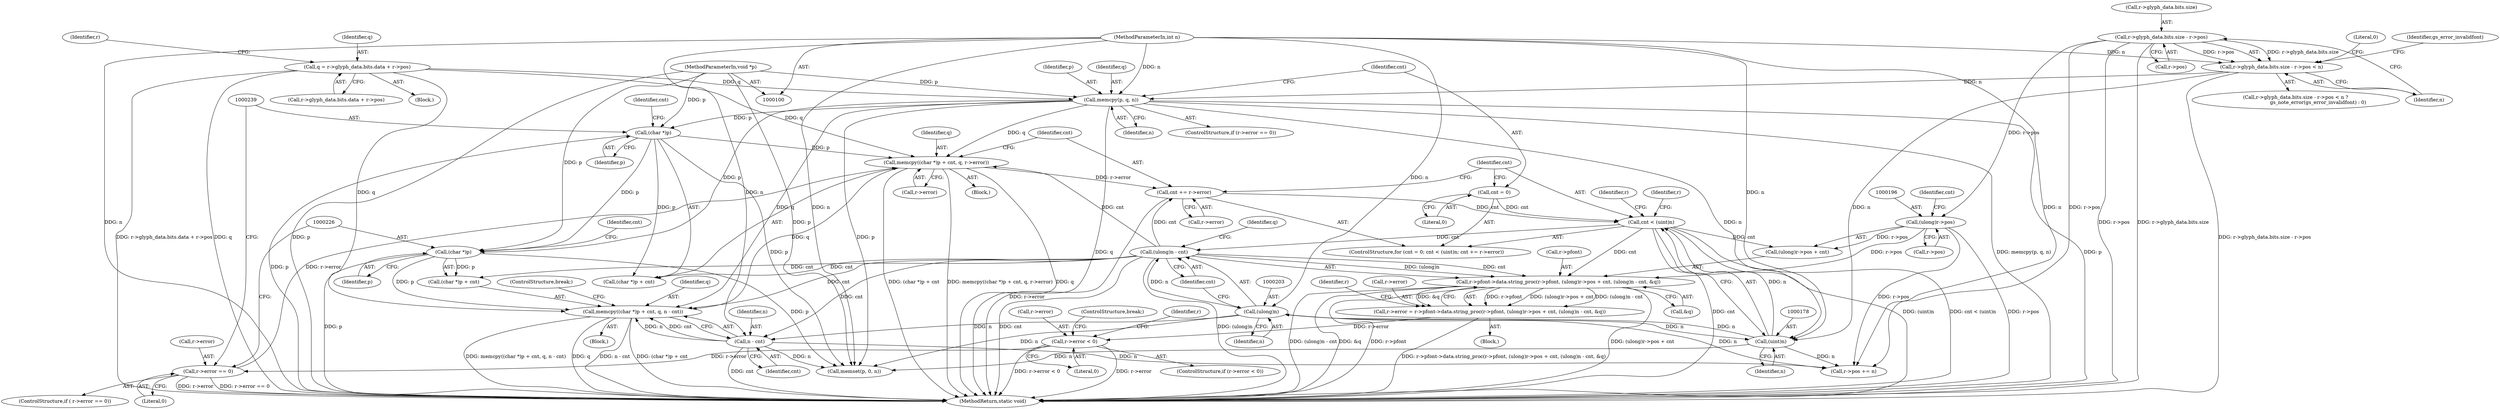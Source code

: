 digraph "1_ghostscript_937ccd17ac65935633b2ebc06cb7089b91e17e6b@API" {
"1000223" [label="(Call,memcpy((char *)p + cnt, q, n - cnt))"];
"1000225" [label="(Call,(char *)p)"];
"1000238" [label="(Call,(char *)p)"];
"1000166" [label="(Call,memcpy(p, q, n))"];
"1000102" [label="(MethodParameterIn,void *p)"];
"1000126" [label="(Call,q = r->glyph_data.bits.data + r->pos)"];
"1000144" [label="(Call,r->glyph_data.bits.size - r->pos < n)"];
"1000145" [label="(Call,r->glyph_data.bits.size - r->pos)"];
"1000103" [label="(MethodParameterIn,int n)"];
"1000201" [label="(Call,(ulong)n - cnt)"];
"1000202" [label="(Call,(ulong)n)"];
"1000177" [label="(Call,(uint)n)"];
"1000175" [label="(Call,cnt < (uint)n)"];
"1000180" [label="(Call,cnt += r->error)"];
"1000236" [label="(Call,memcpy((char *)p + cnt, q, r->error))"];
"1000217" [label="(Call,r->error == 0)"];
"1000209" [label="(Call,r->error < 0)"];
"1000186" [label="(Call,r->error = r->pfont->data.string_proc(r->pfont, (ulong)r->pos + cnt, (ulong)n - cnt, &q))"];
"1000190" [label="(Call,r->pfont->data.string_proc(r->pfont, (ulong)r->pos + cnt, (ulong)n - cnt, &q))"];
"1000195" [label="(Call,(ulong)r->pos)"];
"1000172" [label="(Call,cnt = 0)"];
"1000230" [label="(Call,n - cnt)"];
"1000143" [label="(Call,r->glyph_data.bits.size - r->pos < n ?\n                             gs_note_error(gs_error_invalidfont) : 0)"];
"1000175" [label="(Call,cnt < (uint)n)"];
"1000180" [label="(Call,cnt += r->error)"];
"1000141" [label="(Identifier,r)"];
"1000169" [label="(Identifier,n)"];
"1000159" [label="(Literal,0)"];
"1000191" [label="(Call,r->pfont)"];
"1000210" [label="(Call,r->error)"];
"1000233" [label="(ControlStructure,break;)"];
"1000177" [label="(Call,(uint)n)"];
"1000235" [label="(Block,)"];
"1000194" [label="(Call,(ulong)r->pos + cnt)"];
"1000190" [label="(Call,r->pfont->data.string_proc(r->pfont, (ulong)r->pos + cnt, (ulong)n - cnt, &q))"];
"1000213" [label="(Literal,0)"];
"1000102" [label="(MethodParameterIn,void *p)"];
"1000256" [label="(Call,r->pos += n)"];
"1000197" [label="(Call,r->pos)"];
"1000209" [label="(Call,r->error < 0)"];
"1000242" [label="(Identifier,q)"];
"1000187" [label="(Call,r->error)"];
"1000127" [label="(Identifier,q)"];
"1000214" [label="(ControlStructure,break;)"];
"1000261" [label="(MethodReturn,static void)"];
"1000208" [label="(ControlStructure,if (r->error < 0))"];
"1000181" [label="(Identifier,cnt)"];
"1000217" [label="(Call,r->error == 0)"];
"1000128" [label="(Call,r->glyph_data.bits.data + r->pos)"];
"1000206" [label="(Call,&q)"];
"1000156" [label="(Identifier,n)"];
"1000167" [label="(Identifier,p)"];
"1000145" [label="(Call,r->glyph_data.bits.size - r->pos)"];
"1000126" [label="(Call,q = r->glyph_data.bits.data + r->pos)"];
"1000232" [label="(Identifier,cnt)"];
"1000168" [label="(Identifier,q)"];
"1000227" [label="(Identifier,p)"];
"1000172" [label="(Call,cnt = 0)"];
"1000236" [label="(Call,memcpy((char *)p + cnt, q, r->error))"];
"1000186" [label="(Call,r->error = r->pfont->data.string_proc(r->pfont, (ulong)r->pos + cnt, (ulong)n - cnt, &q))"];
"1000230" [label="(Call,n - cnt)"];
"1000251" [label="(Call,memset(p, 0, n))"];
"1000231" [label="(Identifier,n)"];
"1000166" [label="(Call,memcpy(p, q, n))"];
"1000144" [label="(Call,r->glyph_data.bits.size - r->pos < n)"];
"1000248" [label="(Identifier,r)"];
"1000204" [label="(Identifier,n)"];
"1000185" [label="(Block,)"];
"1000125" [label="(Block,)"];
"1000229" [label="(Identifier,q)"];
"1000182" [label="(Call,r->error)"];
"1000223" [label="(Call,memcpy((char *)p + cnt, q, n - cnt))"];
"1000173" [label="(Identifier,cnt)"];
"1000195" [label="(Call,(ulong)r->pos)"];
"1000238" [label="(Call,(char *)p)"];
"1000237" [label="(Call,(char *)p + cnt)"];
"1000158" [label="(Identifier,gs_error_invalidfont)"];
"1000240" [label="(Identifier,p)"];
"1000202" [label="(Call,(ulong)n)"];
"1000224" [label="(Call,(char *)p + cnt)"];
"1000219" [label="(Identifier,r)"];
"1000201" [label="(Call,(ulong)n - cnt)"];
"1000211" [label="(Identifier,r)"];
"1000222" [label="(Block,)"];
"1000205" [label="(Identifier,cnt)"];
"1000176" [label="(Identifier,cnt)"];
"1000160" [label="(ControlStructure,if (r->error == 0))"];
"1000216" [label="(ControlStructure,if ( r->error == 0))"];
"1000153" [label="(Call,r->pos)"];
"1000241" [label="(Identifier,cnt)"];
"1000228" [label="(Identifier,cnt)"];
"1000103" [label="(MethodParameterIn,int n)"];
"1000221" [label="(Literal,0)"];
"1000174" [label="(Literal,0)"];
"1000243" [label="(Call,r->error)"];
"1000171" [label="(ControlStructure,for (cnt = 0; cnt < (uint)n; cnt += r->error))"];
"1000200" [label="(Identifier,cnt)"];
"1000225" [label="(Call,(char *)p)"];
"1000207" [label="(Identifier,q)"];
"1000179" [label="(Identifier,n)"];
"1000146" [label="(Call,r->glyph_data.bits.size)"];
"1000188" [label="(Identifier,r)"];
"1000218" [label="(Call,r->error)"];
"1000223" -> "1000222"  [label="AST: "];
"1000223" -> "1000230"  [label="CFG: "];
"1000224" -> "1000223"  [label="AST: "];
"1000229" -> "1000223"  [label="AST: "];
"1000230" -> "1000223"  [label="AST: "];
"1000233" -> "1000223"  [label="CFG: "];
"1000223" -> "1000261"  [label="DDG: memcpy((char *)p + cnt, q, n - cnt)"];
"1000223" -> "1000261"  [label="DDG: q"];
"1000223" -> "1000261"  [label="DDG: n - cnt"];
"1000223" -> "1000261"  [label="DDG: (char *)p + cnt"];
"1000225" -> "1000223"  [label="DDG: p"];
"1000201" -> "1000223"  [label="DDG: cnt"];
"1000166" -> "1000223"  [label="DDG: q"];
"1000126" -> "1000223"  [label="DDG: q"];
"1000236" -> "1000223"  [label="DDG: q"];
"1000230" -> "1000223"  [label="DDG: n"];
"1000230" -> "1000223"  [label="DDG: cnt"];
"1000225" -> "1000224"  [label="AST: "];
"1000225" -> "1000227"  [label="CFG: "];
"1000226" -> "1000225"  [label="AST: "];
"1000227" -> "1000225"  [label="AST: "];
"1000228" -> "1000225"  [label="CFG: "];
"1000225" -> "1000261"  [label="DDG: p"];
"1000225" -> "1000224"  [label="DDG: p"];
"1000238" -> "1000225"  [label="DDG: p"];
"1000166" -> "1000225"  [label="DDG: p"];
"1000102" -> "1000225"  [label="DDG: p"];
"1000225" -> "1000251"  [label="DDG: p"];
"1000238" -> "1000237"  [label="AST: "];
"1000238" -> "1000240"  [label="CFG: "];
"1000239" -> "1000238"  [label="AST: "];
"1000240" -> "1000238"  [label="AST: "];
"1000241" -> "1000238"  [label="CFG: "];
"1000238" -> "1000261"  [label="DDG: p"];
"1000238" -> "1000236"  [label="DDG: p"];
"1000238" -> "1000237"  [label="DDG: p"];
"1000166" -> "1000238"  [label="DDG: p"];
"1000102" -> "1000238"  [label="DDG: p"];
"1000238" -> "1000251"  [label="DDG: p"];
"1000166" -> "1000160"  [label="AST: "];
"1000166" -> "1000169"  [label="CFG: "];
"1000167" -> "1000166"  [label="AST: "];
"1000168" -> "1000166"  [label="AST: "];
"1000169" -> "1000166"  [label="AST: "];
"1000173" -> "1000166"  [label="CFG: "];
"1000166" -> "1000261"  [label="DDG: q"];
"1000166" -> "1000261"  [label="DDG: memcpy(p, q, n)"];
"1000166" -> "1000261"  [label="DDG: p"];
"1000102" -> "1000166"  [label="DDG: p"];
"1000126" -> "1000166"  [label="DDG: q"];
"1000144" -> "1000166"  [label="DDG: n"];
"1000103" -> "1000166"  [label="DDG: n"];
"1000166" -> "1000177"  [label="DDG: n"];
"1000166" -> "1000236"  [label="DDG: q"];
"1000166" -> "1000251"  [label="DDG: p"];
"1000102" -> "1000100"  [label="AST: "];
"1000102" -> "1000261"  [label="DDG: p"];
"1000102" -> "1000251"  [label="DDG: p"];
"1000126" -> "1000125"  [label="AST: "];
"1000126" -> "1000128"  [label="CFG: "];
"1000127" -> "1000126"  [label="AST: "];
"1000128" -> "1000126"  [label="AST: "];
"1000141" -> "1000126"  [label="CFG: "];
"1000126" -> "1000261"  [label="DDG: r->glyph_data.bits.data + r->pos"];
"1000126" -> "1000261"  [label="DDG: q"];
"1000126" -> "1000236"  [label="DDG: q"];
"1000144" -> "1000143"  [label="AST: "];
"1000144" -> "1000156"  [label="CFG: "];
"1000145" -> "1000144"  [label="AST: "];
"1000156" -> "1000144"  [label="AST: "];
"1000158" -> "1000144"  [label="CFG: "];
"1000159" -> "1000144"  [label="CFG: "];
"1000144" -> "1000261"  [label="DDG: r->glyph_data.bits.size - r->pos"];
"1000145" -> "1000144"  [label="DDG: r->glyph_data.bits.size"];
"1000145" -> "1000144"  [label="DDG: r->pos"];
"1000103" -> "1000144"  [label="DDG: n"];
"1000144" -> "1000177"  [label="DDG: n"];
"1000145" -> "1000153"  [label="CFG: "];
"1000146" -> "1000145"  [label="AST: "];
"1000153" -> "1000145"  [label="AST: "];
"1000156" -> "1000145"  [label="CFG: "];
"1000145" -> "1000261"  [label="DDG: r->pos"];
"1000145" -> "1000261"  [label="DDG: r->glyph_data.bits.size"];
"1000145" -> "1000195"  [label="DDG: r->pos"];
"1000145" -> "1000256"  [label="DDG: r->pos"];
"1000103" -> "1000100"  [label="AST: "];
"1000103" -> "1000261"  [label="DDG: n"];
"1000103" -> "1000177"  [label="DDG: n"];
"1000103" -> "1000202"  [label="DDG: n"];
"1000103" -> "1000230"  [label="DDG: n"];
"1000103" -> "1000251"  [label="DDG: n"];
"1000103" -> "1000256"  [label="DDG: n"];
"1000201" -> "1000190"  [label="AST: "];
"1000201" -> "1000205"  [label="CFG: "];
"1000202" -> "1000201"  [label="AST: "];
"1000205" -> "1000201"  [label="AST: "];
"1000207" -> "1000201"  [label="CFG: "];
"1000201" -> "1000261"  [label="DDG: cnt"];
"1000201" -> "1000261"  [label="DDG: (ulong)n"];
"1000201" -> "1000180"  [label="DDG: cnt"];
"1000201" -> "1000190"  [label="DDG: (ulong)n"];
"1000201" -> "1000190"  [label="DDG: cnt"];
"1000202" -> "1000201"  [label="DDG: n"];
"1000175" -> "1000201"  [label="DDG: cnt"];
"1000201" -> "1000224"  [label="DDG: cnt"];
"1000201" -> "1000230"  [label="DDG: cnt"];
"1000201" -> "1000236"  [label="DDG: cnt"];
"1000201" -> "1000237"  [label="DDG: cnt"];
"1000202" -> "1000204"  [label="CFG: "];
"1000203" -> "1000202"  [label="AST: "];
"1000204" -> "1000202"  [label="AST: "];
"1000205" -> "1000202"  [label="CFG: "];
"1000202" -> "1000177"  [label="DDG: n"];
"1000177" -> "1000202"  [label="DDG: n"];
"1000202" -> "1000230"  [label="DDG: n"];
"1000202" -> "1000251"  [label="DDG: n"];
"1000202" -> "1000256"  [label="DDG: n"];
"1000177" -> "1000175"  [label="AST: "];
"1000177" -> "1000179"  [label="CFG: "];
"1000178" -> "1000177"  [label="AST: "];
"1000179" -> "1000177"  [label="AST: "];
"1000175" -> "1000177"  [label="CFG: "];
"1000177" -> "1000175"  [label="DDG: n"];
"1000177" -> "1000251"  [label="DDG: n"];
"1000177" -> "1000256"  [label="DDG: n"];
"1000175" -> "1000171"  [label="AST: "];
"1000176" -> "1000175"  [label="AST: "];
"1000188" -> "1000175"  [label="CFG: "];
"1000248" -> "1000175"  [label="CFG: "];
"1000175" -> "1000261"  [label="DDG: cnt"];
"1000175" -> "1000261"  [label="DDG: (uint)n"];
"1000175" -> "1000261"  [label="DDG: cnt < (uint)n"];
"1000180" -> "1000175"  [label="DDG: cnt"];
"1000172" -> "1000175"  [label="DDG: cnt"];
"1000175" -> "1000190"  [label="DDG: cnt"];
"1000175" -> "1000194"  [label="DDG: cnt"];
"1000180" -> "1000171"  [label="AST: "];
"1000180" -> "1000182"  [label="CFG: "];
"1000181" -> "1000180"  [label="AST: "];
"1000182" -> "1000180"  [label="AST: "];
"1000176" -> "1000180"  [label="CFG: "];
"1000180" -> "1000261"  [label="DDG: r->error"];
"1000236" -> "1000180"  [label="DDG: r->error"];
"1000236" -> "1000235"  [label="AST: "];
"1000236" -> "1000243"  [label="CFG: "];
"1000237" -> "1000236"  [label="AST: "];
"1000242" -> "1000236"  [label="AST: "];
"1000243" -> "1000236"  [label="AST: "];
"1000181" -> "1000236"  [label="CFG: "];
"1000236" -> "1000261"  [label="DDG: (char *)p + cnt"];
"1000236" -> "1000261"  [label="DDG: memcpy((char *)p + cnt, q, r->error)"];
"1000236" -> "1000261"  [label="DDG: q"];
"1000217" -> "1000236"  [label="DDG: r->error"];
"1000217" -> "1000216"  [label="AST: "];
"1000217" -> "1000221"  [label="CFG: "];
"1000218" -> "1000217"  [label="AST: "];
"1000221" -> "1000217"  [label="AST: "];
"1000226" -> "1000217"  [label="CFG: "];
"1000239" -> "1000217"  [label="CFG: "];
"1000217" -> "1000261"  [label="DDG: r->error == 0"];
"1000217" -> "1000261"  [label="DDG: r->error"];
"1000209" -> "1000217"  [label="DDG: r->error"];
"1000209" -> "1000208"  [label="AST: "];
"1000209" -> "1000213"  [label="CFG: "];
"1000210" -> "1000209"  [label="AST: "];
"1000213" -> "1000209"  [label="AST: "];
"1000214" -> "1000209"  [label="CFG: "];
"1000219" -> "1000209"  [label="CFG: "];
"1000209" -> "1000261"  [label="DDG: r->error < 0"];
"1000209" -> "1000261"  [label="DDG: r->error"];
"1000186" -> "1000209"  [label="DDG: r->error"];
"1000186" -> "1000185"  [label="AST: "];
"1000186" -> "1000190"  [label="CFG: "];
"1000187" -> "1000186"  [label="AST: "];
"1000190" -> "1000186"  [label="AST: "];
"1000211" -> "1000186"  [label="CFG: "];
"1000186" -> "1000261"  [label="DDG: r->pfont->data.string_proc(r->pfont, (ulong)r->pos + cnt, (ulong)n - cnt, &q)"];
"1000190" -> "1000186"  [label="DDG: r->pfont"];
"1000190" -> "1000186"  [label="DDG: (ulong)r->pos + cnt"];
"1000190" -> "1000186"  [label="DDG: (ulong)n - cnt"];
"1000190" -> "1000186"  [label="DDG: &q"];
"1000190" -> "1000206"  [label="CFG: "];
"1000191" -> "1000190"  [label="AST: "];
"1000194" -> "1000190"  [label="AST: "];
"1000206" -> "1000190"  [label="AST: "];
"1000190" -> "1000261"  [label="DDG: (ulong)r->pos + cnt"];
"1000190" -> "1000261"  [label="DDG: (ulong)n - cnt"];
"1000190" -> "1000261"  [label="DDG: &q"];
"1000190" -> "1000261"  [label="DDG: r->pfont"];
"1000195" -> "1000190"  [label="DDG: r->pos"];
"1000195" -> "1000194"  [label="AST: "];
"1000195" -> "1000197"  [label="CFG: "];
"1000196" -> "1000195"  [label="AST: "];
"1000197" -> "1000195"  [label="AST: "];
"1000200" -> "1000195"  [label="CFG: "];
"1000195" -> "1000261"  [label="DDG: r->pos"];
"1000195" -> "1000194"  [label="DDG: r->pos"];
"1000195" -> "1000256"  [label="DDG: r->pos"];
"1000172" -> "1000171"  [label="AST: "];
"1000172" -> "1000174"  [label="CFG: "];
"1000173" -> "1000172"  [label="AST: "];
"1000174" -> "1000172"  [label="AST: "];
"1000176" -> "1000172"  [label="CFG: "];
"1000230" -> "1000232"  [label="CFG: "];
"1000231" -> "1000230"  [label="AST: "];
"1000232" -> "1000230"  [label="AST: "];
"1000230" -> "1000261"  [label="DDG: cnt"];
"1000230" -> "1000251"  [label="DDG: n"];
"1000230" -> "1000256"  [label="DDG: n"];
}

